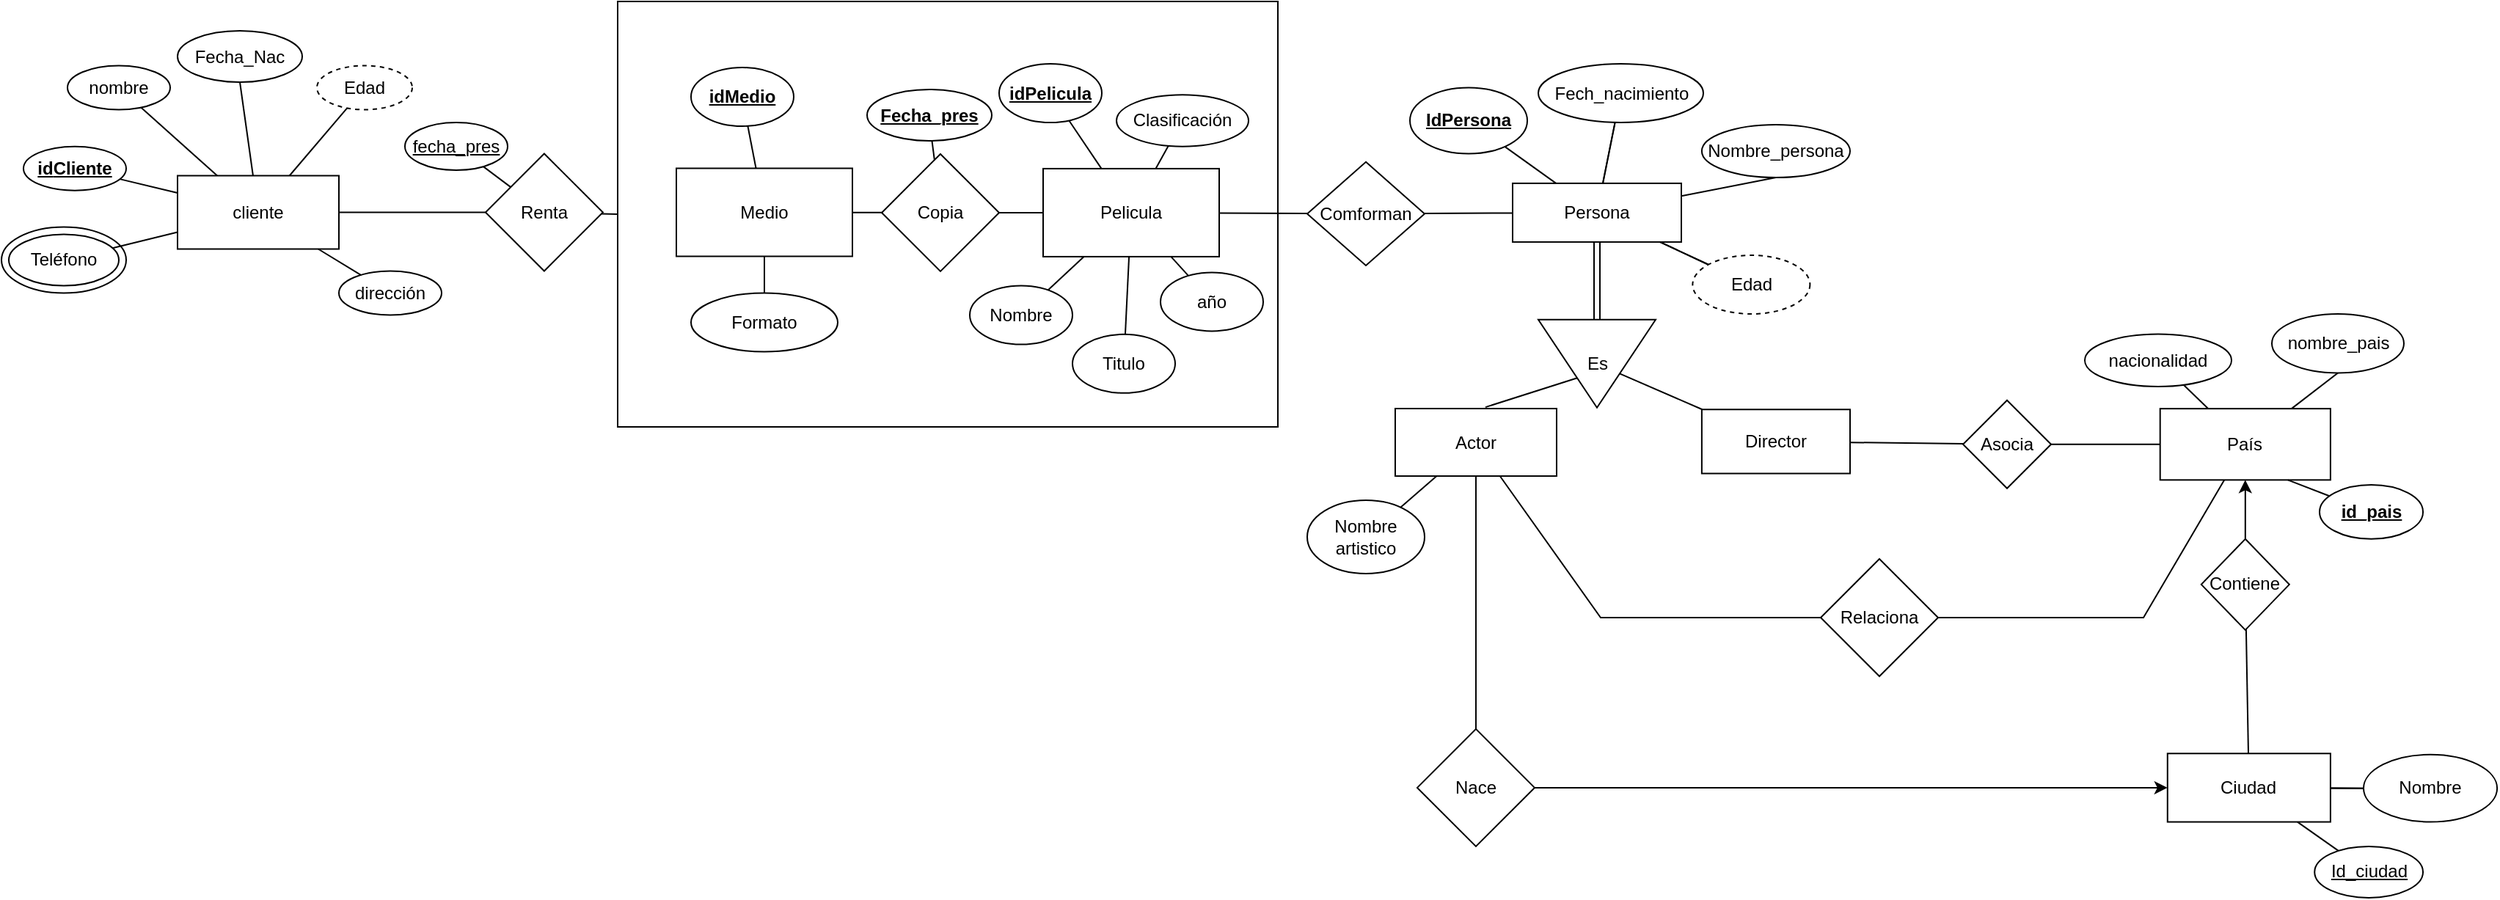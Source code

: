 <mxfile version="17.1.3" type="github">
  <diagram id="XbYHDId6QQW5LhkTKkXW" name="Page-1">
    <mxGraphModel dx="1902" dy="955" grid="1" gridSize="10" guides="1" tooltips="1" connect="1" arrows="1" fold="1" page="1" pageScale="1" pageWidth="1100" pageHeight="850" math="0" shadow="0">
      <root>
        <mxCell id="0" />
        <mxCell id="1" parent="0" />
        <mxCell id="F-Kvo5MLFR0JJEmdqfFO-17" value="" style="rounded=0;whiteSpace=wrap;html=1;fontStyle=5" vertex="1" parent="1">
          <mxGeometry x="450" y="30" width="450" height="290" as="geometry" />
        </mxCell>
        <mxCell id="e1TEVOApzdRCWQLMog-f-6" value="" style="ellipse;whiteSpace=wrap;html=1;rounded=0;" parent="1" vertex="1">
          <mxGeometry x="30" y="183.75" width="85" height="45" as="geometry" />
        </mxCell>
        <mxCell id="vQORHYDYE9qXVt88JkUZ-2" value="" style="rounded=0;orthogonalLoop=1;jettySize=auto;html=1;endArrow=none;endFill=0;" parent="1" source="qhwseymHXmRA8twH0Vjl-1" target="vQORHYDYE9qXVt88JkUZ-1" edge="1">
          <mxGeometry relative="1" as="geometry" />
        </mxCell>
        <mxCell id="e1TEVOApzdRCWQLMog-f-5" value="" style="edgeStyle=none;rounded=0;orthogonalLoop=1;jettySize=auto;html=1;endArrow=none;endFill=0;" parent="1" source="qhwseymHXmRA8twH0Vjl-1" target="e1TEVOApzdRCWQLMog-f-4" edge="1">
          <mxGeometry relative="1" as="geometry" />
        </mxCell>
        <mxCell id="e1TEVOApzdRCWQLMog-f-9" value="" style="edgeStyle=none;rounded=0;orthogonalLoop=1;jettySize=auto;html=1;endArrow=none;endFill=0;entryX=0.5;entryY=1;entryDx=0;entryDy=0;" parent="1" source="qhwseymHXmRA8twH0Vjl-1" target="e1TEVOApzdRCWQLMog-f-8" edge="1">
          <mxGeometry relative="1" as="geometry">
            <mxPoint x="194.407" y="80.292" as="targetPoint" />
          </mxGeometry>
        </mxCell>
        <mxCell id="e1TEVOApzdRCWQLMog-f-16" value="" style="edgeStyle=none;rounded=0;orthogonalLoop=1;jettySize=auto;html=1;endArrow=none;endFill=0;" parent="1" source="qhwseymHXmRA8twH0Vjl-1" target="e1TEVOApzdRCWQLMog-f-15" edge="1">
          <mxGeometry relative="1" as="geometry" />
        </mxCell>
        <mxCell id="e1TEVOApzdRCWQLMog-f-21" value="" style="edgeStyle=none;rounded=0;orthogonalLoop=1;jettySize=auto;html=1;endArrow=none;endFill=0;" parent="1" source="qhwseymHXmRA8twH0Vjl-1" target="e1TEVOApzdRCWQLMog-f-20" edge="1">
          <mxGeometry relative="1" as="geometry" />
        </mxCell>
        <mxCell id="qhwseymHXmRA8twH0Vjl-1" value="cliente" style="rounded=0;whiteSpace=wrap;html=1;" parent="1" vertex="1">
          <mxGeometry x="150" y="148.75" width="110" height="50" as="geometry" />
        </mxCell>
        <mxCell id="vQORHYDYE9qXVt88JkUZ-1" value="&lt;span&gt;id&lt;/span&gt;Cliente" style="ellipse;whiteSpace=wrap;html=1;rounded=0;fontStyle=5" parent="1" vertex="1">
          <mxGeometry x="45" y="128.82" width="70" height="30" as="geometry" />
        </mxCell>
        <mxCell id="YXDesHnkqgXv9jODjz7c-2" value="" style="edgeStyle=none;rounded=0;orthogonalLoop=1;jettySize=auto;html=1;endArrow=none;endFill=0;" parent="1" source="YXDesHnkqgXv9jODjz7c-1" target="qhwseymHXmRA8twH0Vjl-1" edge="1">
          <mxGeometry relative="1" as="geometry" />
        </mxCell>
        <mxCell id="YXDesHnkqgXv9jODjz7c-1" value="nombre&lt;br&gt;" style="ellipse;whiteSpace=wrap;html=1;rounded=0;" parent="1" vertex="1">
          <mxGeometry x="75" y="73.75" width="70" height="30" as="geometry" />
        </mxCell>
        <mxCell id="e1TEVOApzdRCWQLMog-f-40" value="" style="edgeStyle=none;rounded=0;orthogonalLoop=1;jettySize=auto;html=1;endArrow=none;endFill=0;" parent="1" source="YXDesHnkqgXv9jODjz7c-3" target="qhwseymHXmRA8twH0Vjl-1" edge="1">
          <mxGeometry relative="1" as="geometry" />
        </mxCell>
        <mxCell id="YXDesHnkqgXv9jODjz7c-3" value="dirección" style="ellipse;whiteSpace=wrap;html=1;rounded=0;" parent="1" vertex="1">
          <mxGeometry x="260" y="213.75" width="70" height="30" as="geometry" />
        </mxCell>
        <mxCell id="e1TEVOApzdRCWQLMog-f-4" value="Teléfono" style="ellipse;whiteSpace=wrap;html=1;rounded=0;" parent="1" vertex="1">
          <mxGeometry x="35" y="188.75" width="75" height="35" as="geometry" />
        </mxCell>
        <mxCell id="e1TEVOApzdRCWQLMog-f-8" value="Fecha_Nac" style="ellipse;whiteSpace=wrap;html=1;rounded=0;" parent="1" vertex="1">
          <mxGeometry x="150" y="50" width="85" height="35" as="geometry" />
        </mxCell>
        <mxCell id="e1TEVOApzdRCWQLMog-f-15" value="Edad" style="ellipse;whiteSpace=wrap;html=1;rounded=0;dashed=1;" parent="1" vertex="1">
          <mxGeometry x="245" y="73.75" width="65" height="30" as="geometry" />
        </mxCell>
        <mxCell id="e1TEVOApzdRCWQLMog-f-24" value="" style="edgeStyle=none;rounded=0;orthogonalLoop=1;jettySize=auto;html=1;endArrow=none;endFill=0;" parent="1" source="e1TEVOApzdRCWQLMog-f-20" target="e1TEVOApzdRCWQLMog-f-23" edge="1">
          <mxGeometry relative="1" as="geometry" />
        </mxCell>
        <mxCell id="F-Kvo5MLFR0JJEmdqfFO-20" style="edgeStyle=none;rounded=0;orthogonalLoop=1;jettySize=auto;html=1;entryX=0;entryY=0.5;entryDx=0;entryDy=0;endArrow=none;endFill=0;" edge="1" parent="1" source="e1TEVOApzdRCWQLMog-f-20" target="F-Kvo5MLFR0JJEmdqfFO-17">
          <mxGeometry relative="1" as="geometry" />
        </mxCell>
        <mxCell id="e1TEVOApzdRCWQLMog-f-20" value="Renta" style="rhombus;whiteSpace=wrap;html=1;rounded=0;" parent="1" vertex="1">
          <mxGeometry x="359.95" y="133.74" width="80" height="80" as="geometry" />
        </mxCell>
        <mxCell id="e1TEVOApzdRCWQLMog-f-23" value="&lt;u&gt;fecha_pres&lt;/u&gt;" style="ellipse;whiteSpace=wrap;html=1;rounded=0;" parent="1" vertex="1">
          <mxGeometry x="305" y="112.5" width="70" height="32.5" as="geometry" />
        </mxCell>
        <mxCell id="e1TEVOApzdRCWQLMog-f-62" value="" style="edgeStyle=none;rounded=0;orthogonalLoop=1;jettySize=auto;html=1;endArrow=none;endFill=0;exitX=0.559;exitY=-0.021;exitDx=0;exitDy=0;exitPerimeter=0;" parent="1" source="e1TEVOApzdRCWQLMog-f-33" edge="1">
          <mxGeometry relative="1" as="geometry">
            <mxPoint x="1060" y="314.14" as="sourcePoint" />
            <mxPoint x="1110" y="284.76" as="targetPoint" />
          </mxGeometry>
        </mxCell>
        <mxCell id="F-Kvo5MLFR0JJEmdqfFO-49" value="" style="edgeStyle=none;rounded=0;orthogonalLoop=1;jettySize=auto;html=1;endArrow=none;endFill=0;" edge="1" parent="1" source="e1TEVOApzdRCWQLMog-f-33" target="F-Kvo5MLFR0JJEmdqfFO-48">
          <mxGeometry relative="1" as="geometry" />
        </mxCell>
        <mxCell id="F-Kvo5MLFR0JJEmdqfFO-56" value="" style="edgeStyle=none;rounded=0;orthogonalLoop=1;jettySize=auto;html=1;startArrow=none;startFill=0;endArrow=none;endFill=0;" edge="1" parent="1" source="e1TEVOApzdRCWQLMog-f-33" target="F-Kvo5MLFR0JJEmdqfFO-55">
          <mxGeometry relative="1" as="geometry">
            <Array as="points">
              <mxPoint x="1120" y="450" />
            </Array>
          </mxGeometry>
        </mxCell>
        <mxCell id="e1TEVOApzdRCWQLMog-f-33" value="Actor" style="whiteSpace=wrap;html=1;rounded=0;" parent="1" vertex="1">
          <mxGeometry x="979.99" y="307.51" width="110" height="46.01" as="geometry" />
        </mxCell>
        <mxCell id="e1TEVOApzdRCWQLMog-f-45" value="Director" style="whiteSpace=wrap;html=1;rounded=0;" parent="1" vertex="1">
          <mxGeometry x="1188.94" y="308.13" width="101.06" height="43.64" as="geometry" />
        </mxCell>
        <mxCell id="avucB0VCaXHulsLbvV53-25" value="" style="edgeStyle=none;rounded=0;orthogonalLoop=1;jettySize=auto;html=1;endArrow=none;endFill=0;startArrow=none;" parent="1" source="e1TEVOApzdRCWQLMog-f-66" target="e1TEVOApzdRCWQLMog-f-98" edge="1">
          <mxGeometry relative="1" as="geometry" />
        </mxCell>
        <mxCell id="F-Kvo5MLFR0JJEmdqfFO-7" style="edgeStyle=none;rounded=0;orthogonalLoop=1;jettySize=auto;html=1;endArrow=none;endFill=0;" edge="1" parent="1" source="e1TEVOApzdRCWQLMog-f-61" target="e1TEVOApzdRCWQLMog-f-45">
          <mxGeometry relative="1" as="geometry" />
        </mxCell>
        <mxCell id="e1TEVOApzdRCWQLMog-f-61" value="Es" style="triangle;whiteSpace=wrap;html=1;rounded=0;direction=south;horizontal=1;" parent="1" vertex="1">
          <mxGeometry x="1077.5" y="246.91" width="80" height="60" as="geometry" />
        </mxCell>
        <mxCell id="e1TEVOApzdRCWQLMog-f-97" value="" style="edgeStyle=none;rounded=0;orthogonalLoop=1;jettySize=auto;html=1;endArrow=none;endFill=0;entryX=0.5;entryY=1;entryDx=0;entryDy=0;" parent="1" source="e1TEVOApzdRCWQLMog-f-66" target="e1TEVOApzdRCWQLMog-f-96" edge="1">
          <mxGeometry relative="1" as="geometry">
            <mxPoint x="1202.234" y="159.532" as="targetPoint" />
          </mxGeometry>
        </mxCell>
        <mxCell id="e1TEVOApzdRCWQLMog-f-99" value="" style="edgeStyle=none;rounded=0;orthogonalLoop=1;jettySize=auto;html=1;endArrow=none;endFill=0;" parent="1" source="e1TEVOApzdRCWQLMog-f-66" target="e1TEVOApzdRCWQLMog-f-98" edge="1">
          <mxGeometry relative="1" as="geometry" />
        </mxCell>
        <mxCell id="e1TEVOApzdRCWQLMog-f-101" value="" style="edgeStyle=none;rounded=0;orthogonalLoop=1;jettySize=auto;html=1;endArrow=none;endFill=0;" parent="1" source="e1TEVOApzdRCWQLMog-f-66" target="e1TEVOApzdRCWQLMog-f-100" edge="1">
          <mxGeometry relative="1" as="geometry" />
        </mxCell>
        <mxCell id="e1TEVOApzdRCWQLMog-f-157" value="" style="edgeStyle=none;rounded=0;orthogonalLoop=1;jettySize=auto;html=1;startArrow=none;startFill=0;endArrow=none;endFill=0;" parent="1" source="e1TEVOApzdRCWQLMog-f-66" target="e1TEVOApzdRCWQLMog-f-100" edge="1">
          <mxGeometry relative="1" as="geometry" />
        </mxCell>
        <mxCell id="e1TEVOApzdRCWQLMog-f-68" style="edgeStyle=none;rounded=0;orthogonalLoop=1;jettySize=auto;html=1;exitX=0.5;exitY=1;exitDx=0;exitDy=0;endArrow=none;endFill=0;" parent="1" edge="1">
          <mxGeometry relative="1" as="geometry">
            <mxPoint x="744.19" y="269.88" as="sourcePoint" />
            <mxPoint x="744.19" y="269.88" as="targetPoint" />
          </mxGeometry>
        </mxCell>
        <mxCell id="F-Kvo5MLFR0JJEmdqfFO-53" value="" style="edgeStyle=none;rounded=0;orthogonalLoop=1;jettySize=auto;html=1;endArrow=none;endFill=0;" edge="1" parent="1" source="e1TEVOApzdRCWQLMog-f-71" target="e1TEVOApzdRCWQLMog-f-45">
          <mxGeometry relative="1" as="geometry" />
        </mxCell>
        <mxCell id="e1TEVOApzdRCWQLMog-f-71" value="Asocia" style="rhombus;whiteSpace=wrap;html=1;rounded=0;" parent="1" vertex="1">
          <mxGeometry x="1367" y="301.88" width="60" height="60" as="geometry" />
        </mxCell>
        <mxCell id="e1TEVOApzdRCWQLMog-f-75" style="edgeStyle=none;rounded=0;orthogonalLoop=1;jettySize=auto;html=1;exitX=0.5;exitY=1;exitDx=0;exitDy=0;endArrow=none;endFill=0;" parent="1" edge="1">
          <mxGeometry relative="1" as="geometry">
            <mxPoint x="724.075" y="631.44" as="sourcePoint" />
            <mxPoint x="724.075" y="631.44" as="targetPoint" />
          </mxGeometry>
        </mxCell>
        <mxCell id="e1TEVOApzdRCWQLMog-f-76" style="edgeStyle=none;rounded=0;orthogonalLoop=1;jettySize=auto;html=1;exitX=0.5;exitY=1;exitDx=0;exitDy=0;endArrow=none;endFill=0;" parent="1" edge="1">
          <mxGeometry relative="1" as="geometry">
            <mxPoint x="724.075" y="631.44" as="sourcePoint" />
            <mxPoint x="724.075" y="631.44" as="targetPoint" />
          </mxGeometry>
        </mxCell>
        <mxCell id="e1TEVOApzdRCWQLMog-f-77" style="edgeStyle=none;rounded=0;orthogonalLoop=1;jettySize=auto;html=1;exitX=0.5;exitY=1;exitDx=0;exitDy=0;endArrow=none;endFill=0;" parent="1" edge="1">
          <mxGeometry relative="1" as="geometry">
            <mxPoint x="682.445" y="630.87" as="sourcePoint" />
            <mxPoint x="682.445" y="630.87" as="targetPoint" />
          </mxGeometry>
        </mxCell>
        <mxCell id="e1TEVOApzdRCWQLMog-f-120" value="" style="edgeStyle=none;rounded=0;orthogonalLoop=1;jettySize=auto;html=1;endArrow=none;endFill=0;" parent="1" source="e1TEVOApzdRCWQLMog-f-81" target="e1TEVOApzdRCWQLMog-f-82" edge="1">
          <mxGeometry relative="1" as="geometry" />
        </mxCell>
        <mxCell id="e1TEVOApzdRCWQLMog-f-124" value="" style="edgeStyle=none;rounded=0;orthogonalLoop=1;jettySize=auto;html=1;endArrow=none;endFill=0;" parent="1" source="e1TEVOApzdRCWQLMog-f-81" target="e1TEVOApzdRCWQLMog-f-71" edge="1">
          <mxGeometry relative="1" as="geometry" />
        </mxCell>
        <mxCell id="avucB0VCaXHulsLbvV53-6" value="" style="rounded=0;orthogonalLoop=1;jettySize=auto;html=1;endArrow=none;endFill=0;startArrow=classic;startFill=1;" parent="1" source="e1TEVOApzdRCWQLMog-f-81" target="avucB0VCaXHulsLbvV53-5" edge="1">
          <mxGeometry relative="1" as="geometry" />
        </mxCell>
        <mxCell id="e1TEVOApzdRCWQLMog-f-81" value="País" style="rounded=0;whiteSpace=wrap;html=1;" parent="1" vertex="1">
          <mxGeometry x="1501.35" y="307.58" width="116.1" height="48.59" as="geometry" />
        </mxCell>
        <mxCell id="e1TEVOApzdRCWQLMog-f-82" value="nacionalidad" style="ellipse;whiteSpace=wrap;html=1;rounded=0;" parent="1" vertex="1">
          <mxGeometry x="1450" y="256.74" width="100" height="35.77" as="geometry" />
        </mxCell>
        <mxCell id="avucB0VCaXHulsLbvV53-35" value="" style="edgeStyle=none;rounded=0;orthogonalLoop=1;jettySize=auto;html=1;endArrow=none;endFill=0;exitX=0.5;exitY=1;exitDx=0;exitDy=0;" parent="1" source="e1TEVOApzdRCWQLMog-f-83" target="e1TEVOApzdRCWQLMog-f-81" edge="1">
          <mxGeometry relative="1" as="geometry">
            <mxPoint x="1617.783" y="285.301" as="sourcePoint" />
          </mxGeometry>
        </mxCell>
        <mxCell id="e1TEVOApzdRCWQLMog-f-83" value="nombre_pais" style="ellipse;whiteSpace=wrap;html=1;rounded=0;" parent="1" vertex="1">
          <mxGeometry x="1577.5" y="243.01" width="90" height="40.23" as="geometry" />
        </mxCell>
        <mxCell id="e1TEVOApzdRCWQLMog-f-125" style="edgeStyle=none;rounded=0;orthogonalLoop=1;jettySize=auto;html=1;entryX=0.75;entryY=1;entryDx=0;entryDy=0;endArrow=none;endFill=0;" parent="1" source="e1TEVOApzdRCWQLMog-f-89" target="e1TEVOApzdRCWQLMog-f-81" edge="1">
          <mxGeometry relative="1" as="geometry">
            <mxPoint x="1641.695" y="358.01" as="sourcePoint" />
          </mxGeometry>
        </mxCell>
        <mxCell id="e1TEVOApzdRCWQLMog-f-89" value="&lt;b&gt;&lt;u&gt;id_pais&lt;/u&gt;&lt;/b&gt;" style="ellipse;whiteSpace=wrap;html=1;rounded=0;" parent="1" vertex="1">
          <mxGeometry x="1610" y="359.5" width="70.53" height="36.91" as="geometry" />
        </mxCell>
        <mxCell id="e1TEVOApzdRCWQLMog-f-92" style="edgeStyle=none;rounded=0;orthogonalLoop=1;jettySize=auto;html=1;exitX=0.5;exitY=1;exitDx=0;exitDy=0;endArrow=none;endFill=0;" parent="1" edge="1">
          <mxGeometry relative="1" as="geometry">
            <mxPoint x="1267.94" y="311.96" as="sourcePoint" />
            <mxPoint x="1267.94" y="311.96" as="targetPoint" />
          </mxGeometry>
        </mxCell>
        <mxCell id="e1TEVOApzdRCWQLMog-f-96" value="Nombre_persona" style="ellipse;whiteSpace=wrap;html=1;rounded=0;" parent="1" vertex="1">
          <mxGeometry x="1188.94" y="113.96" width="101.06" height="36.04" as="geometry" />
        </mxCell>
        <mxCell id="e1TEVOApzdRCWQLMog-f-98" value="Fech_nacimiento" style="ellipse;whiteSpace=wrap;html=1;rounded=0;" parent="1" vertex="1">
          <mxGeometry x="1077.5" y="72.5" width="112.5" height="40" as="geometry" />
        </mxCell>
        <mxCell id="e1TEVOApzdRCWQLMog-f-100" value="Edad" style="ellipse;whiteSpace=wrap;html=1;rounded=0;dashed=1;" parent="1" vertex="1">
          <mxGeometry x="1182.69" y="203.01" width="80" height="40" as="geometry" />
        </mxCell>
        <mxCell id="e1TEVOApzdRCWQLMog-f-103" style="edgeStyle=none;rounded=0;orthogonalLoop=1;jettySize=auto;html=1;exitX=0;exitY=0.5;exitDx=0;exitDy=0;endArrow=none;endFill=0;" parent="1" source="e1TEVOApzdRCWQLMog-f-66" target="e1TEVOApzdRCWQLMog-f-66" edge="1">
          <mxGeometry relative="1" as="geometry" />
        </mxCell>
        <mxCell id="e1TEVOApzdRCWQLMog-f-104" style="edgeStyle=none;rounded=0;orthogonalLoop=1;jettySize=auto;html=1;exitX=0.75;exitY=0;exitDx=0;exitDy=0;endArrow=none;endFill=0;" parent="1" source="e1TEVOApzdRCWQLMog-f-66" target="e1TEVOApzdRCWQLMog-f-66" edge="1">
          <mxGeometry relative="1" as="geometry" />
        </mxCell>
        <mxCell id="KeWiGIRZNDUcGX5Lr0Es-76" style="edgeStyle=none;rounded=0;orthogonalLoop=1;jettySize=auto;html=1;exitX=0.5;exitY=0;exitDx=0;exitDy=0;endArrow=none;endFill=0;" parent="1" source="YXDesHnkqgXv9jODjz7c-3" target="YXDesHnkqgXv9jODjz7c-3" edge="1">
          <mxGeometry relative="1" as="geometry" />
        </mxCell>
        <mxCell id="avucB0VCaXHulsLbvV53-5" value="Contiene" style="rhombus;whiteSpace=wrap;html=1;rounded=0;" parent="1" vertex="1">
          <mxGeometry x="1529.4" y="396.41" width="60" height="62.04" as="geometry" />
        </mxCell>
        <mxCell id="IDhsBv1kv3w5sqmUTl4b-25" value="" style="edgeStyle=none;rounded=0;orthogonalLoop=1;jettySize=auto;html=1;startArrow=none;startFill=0;endArrow=none;endFill=0;" parent="1" source="avucB0VCaXHulsLbvV53-9" target="IDhsBv1kv3w5sqmUTl4b-24" edge="1">
          <mxGeometry relative="1" as="geometry" />
        </mxCell>
        <mxCell id="IDhsBv1kv3w5sqmUTl4b-26" value="" style="edgeStyle=none;rounded=0;orthogonalLoop=1;jettySize=auto;html=1;startArrow=none;startFill=0;endArrow=none;endFill=0;" parent="1" source="avucB0VCaXHulsLbvV53-9" target="IDhsBv1kv3w5sqmUTl4b-24" edge="1">
          <mxGeometry relative="1" as="geometry" />
        </mxCell>
        <mxCell id="IDhsBv1kv3w5sqmUTl4b-28" value="" style="edgeStyle=none;rounded=0;orthogonalLoop=1;jettySize=auto;html=1;startArrow=none;startFill=0;endArrow=none;endFill=0;" parent="1" source="avucB0VCaXHulsLbvV53-9" target="IDhsBv1kv3w5sqmUTl4b-27" edge="1">
          <mxGeometry relative="1" as="geometry" />
        </mxCell>
        <mxCell id="F-Kvo5MLFR0JJEmdqfFO-51" value="" style="edgeStyle=none;rounded=0;orthogonalLoop=1;jettySize=auto;html=1;endArrow=none;endFill=0;" edge="1" parent="1" source="avucB0VCaXHulsLbvV53-9" target="avucB0VCaXHulsLbvV53-5">
          <mxGeometry relative="1" as="geometry">
            <Array as="points" />
          </mxGeometry>
        </mxCell>
        <mxCell id="avucB0VCaXHulsLbvV53-9" value="Ciudad" style="whiteSpace=wrap;html=1;rounded=0;" parent="1" vertex="1">
          <mxGeometry x="1506.39" y="542.64" width="111.06" height="46.64" as="geometry" />
        </mxCell>
        <mxCell id="avucB0VCaXHulsLbvV53-21" value="" style="edgeStyle=none;rounded=0;orthogonalLoop=1;jettySize=auto;html=1;endArrow=none;endFill=0;" parent="1" source="avucB0VCaXHulsLbvV53-19" target="e1TEVOApzdRCWQLMog-f-66" edge="1">
          <mxGeometry relative="1" as="geometry">
            <mxPoint x="988.343" y="175.897" as="sourcePoint" />
          </mxGeometry>
        </mxCell>
        <mxCell id="F-Kvo5MLFR0JJEmdqfFO-22" style="edgeStyle=none;rounded=0;orthogonalLoop=1;jettySize=auto;html=1;endArrow=none;endFill=0;" edge="1" parent="1" source="avucB0VCaXHulsLbvV53-19" target="F-Kvo5MLFR0JJEmdqfFO-21">
          <mxGeometry relative="1" as="geometry" />
        </mxCell>
        <mxCell id="avucB0VCaXHulsLbvV53-19" value="Comforman" style="rhombus;whiteSpace=wrap;html=1;rounded=0;" parent="1" vertex="1">
          <mxGeometry x="920" y="139.42" width="80" height="70.58" as="geometry" />
        </mxCell>
        <mxCell id="F-Kvo5MLFR0JJEmdqfFO-36" value="" style="edgeStyle=none;rounded=0;orthogonalLoop=1;jettySize=auto;html=1;endArrow=none;endFill=0;" edge="1" parent="1" source="e1TEVOApzdRCWQLMog-f-66" target="F-Kvo5MLFR0JJEmdqfFO-35">
          <mxGeometry relative="1" as="geometry" />
        </mxCell>
        <mxCell id="e1TEVOApzdRCWQLMog-f-66" value="Persona" style="whiteSpace=wrap;html=1;rounded=0;" parent="1" vertex="1">
          <mxGeometry x="1060" y="153.96" width="115" height="40" as="geometry" />
        </mxCell>
        <mxCell id="avucB0VCaXHulsLbvV53-38" style="edgeStyle=none;rounded=0;orthogonalLoop=1;jettySize=auto;html=1;exitX=0.5;exitY=1;exitDx=0;exitDy=0;endArrow=none;endFill=0;" parent="1" edge="1">
          <mxGeometry relative="1" as="geometry">
            <mxPoint x="1034.995" y="418.15" as="sourcePoint" />
            <mxPoint x="1034.995" y="418.15" as="targetPoint" />
          </mxGeometry>
        </mxCell>
        <mxCell id="IDhsBv1kv3w5sqmUTl4b-24" value="Nombre" style="ellipse;whiteSpace=wrap;html=1;rounded=0;" parent="1" vertex="1">
          <mxGeometry x="1640.0" y="543.38" width="91.06" height="45.9" as="geometry" />
        </mxCell>
        <mxCell id="IDhsBv1kv3w5sqmUTl4b-27" value="&lt;u&gt;Id_ciudad&lt;/u&gt;" style="ellipse;whiteSpace=wrap;html=1;rounded=0;" parent="1" vertex="1">
          <mxGeometry x="1606.61" y="605.95" width="73.92" height="35" as="geometry" />
        </mxCell>
        <mxCell id="F-Kvo5MLFR0JJEmdqfFO-16" value="" style="edgeStyle=none;rounded=0;orthogonalLoop=1;jettySize=auto;html=1;endArrow=none;endFill=0;" edge="1" parent="1" source="F-Kvo5MLFR0JJEmdqfFO-2" target="F-Kvo5MLFR0JJEmdqfFO-15">
          <mxGeometry relative="1" as="geometry" />
        </mxCell>
        <mxCell id="F-Kvo5MLFR0JJEmdqfFO-2" value="Medio" style="whiteSpace=wrap;html=1;rounded=0;" vertex="1" parent="1">
          <mxGeometry x="490" y="143.74" width="120" height="60" as="geometry" />
        </mxCell>
        <mxCell id="F-Kvo5MLFR0JJEmdqfFO-13" value="" style="shape=link;html=1;rounded=0;endArrow=none;endFill=0;exitX=0;exitY=0.5;exitDx=0;exitDy=0;" edge="1" parent="1" source="e1TEVOApzdRCWQLMog-f-61" target="e1TEVOApzdRCWQLMog-f-66">
          <mxGeometry relative="1" as="geometry">
            <mxPoint x="1044.21" y="227.95" as="sourcePoint" />
            <mxPoint x="1204.21" y="227.95" as="targetPoint" />
          </mxGeometry>
        </mxCell>
        <mxCell id="F-Kvo5MLFR0JJEmdqfFO-23" value="" style="edgeStyle=none;rounded=0;orthogonalLoop=1;jettySize=auto;html=1;endArrow=none;endFill=0;" edge="1" parent="1" source="F-Kvo5MLFR0JJEmdqfFO-15" target="F-Kvo5MLFR0JJEmdqfFO-21">
          <mxGeometry relative="1" as="geometry" />
        </mxCell>
        <mxCell id="F-Kvo5MLFR0JJEmdqfFO-15" value="Copia" style="rhombus;whiteSpace=wrap;html=1;rounded=0;" vertex="1" parent="1">
          <mxGeometry x="630" y="133.96" width="80" height="80" as="geometry" />
        </mxCell>
        <mxCell id="F-Kvo5MLFR0JJEmdqfFO-42" value="" style="edgeStyle=none;rounded=0;orthogonalLoop=1;jettySize=auto;html=1;endArrow=none;endFill=0;" edge="1" parent="1" source="F-Kvo5MLFR0JJEmdqfFO-21" target="F-Kvo5MLFR0JJEmdqfFO-39">
          <mxGeometry relative="1" as="geometry" />
        </mxCell>
        <mxCell id="F-Kvo5MLFR0JJEmdqfFO-44" value="" style="edgeStyle=none;rounded=0;orthogonalLoop=1;jettySize=auto;html=1;endArrow=none;endFill=0;" edge="1" parent="1" source="F-Kvo5MLFR0JJEmdqfFO-21" target="F-Kvo5MLFR0JJEmdqfFO-38">
          <mxGeometry relative="1" as="geometry" />
        </mxCell>
        <mxCell id="F-Kvo5MLFR0JJEmdqfFO-21" value="Pelicula" style="rounded=0;whiteSpace=wrap;html=1;" vertex="1" parent="1">
          <mxGeometry x="740" y="143.96" width="120" height="60" as="geometry" />
        </mxCell>
        <mxCell id="F-Kvo5MLFR0JJEmdqfFO-25" value="" style="edgeStyle=none;rounded=0;orthogonalLoop=1;jettySize=auto;html=1;endArrow=none;endFill=0;" edge="1" parent="1" source="F-Kvo5MLFR0JJEmdqfFO-24" target="F-Kvo5MLFR0JJEmdqfFO-2">
          <mxGeometry relative="1" as="geometry" />
        </mxCell>
        <mxCell id="F-Kvo5MLFR0JJEmdqfFO-24" value="idMedio" style="ellipse;whiteSpace=wrap;html=1;rounded=0;fontStyle=5" vertex="1" parent="1">
          <mxGeometry x="500" y="75" width="70" height="40" as="geometry" />
        </mxCell>
        <mxCell id="F-Kvo5MLFR0JJEmdqfFO-27" value="" style="edgeStyle=none;rounded=0;orthogonalLoop=1;jettySize=auto;html=1;endArrow=none;endFill=0;" edge="1" parent="1" source="F-Kvo5MLFR0JJEmdqfFO-26" target="F-Kvo5MLFR0JJEmdqfFO-21">
          <mxGeometry relative="1" as="geometry" />
        </mxCell>
        <mxCell id="F-Kvo5MLFR0JJEmdqfFO-26" value="idPelicula" style="ellipse;whiteSpace=wrap;html=1;rounded=0;fontStyle=5" vertex="1" parent="1">
          <mxGeometry x="710" y="72.5" width="70" height="40" as="geometry" />
        </mxCell>
        <mxCell id="F-Kvo5MLFR0JJEmdqfFO-29" value="" style="edgeStyle=none;rounded=0;orthogonalLoop=1;jettySize=auto;html=1;endArrow=none;endFill=0;" edge="1" parent="1" source="F-Kvo5MLFR0JJEmdqfFO-28" target="F-Kvo5MLFR0JJEmdqfFO-15">
          <mxGeometry relative="1" as="geometry" />
        </mxCell>
        <mxCell id="F-Kvo5MLFR0JJEmdqfFO-28" value="Fecha_pres" style="ellipse;whiteSpace=wrap;html=1;rounded=0;fontStyle=5" vertex="1" parent="1">
          <mxGeometry x="620" y="90" width="85" height="35" as="geometry" />
        </mxCell>
        <mxCell id="F-Kvo5MLFR0JJEmdqfFO-31" value="" style="edgeStyle=none;rounded=0;orthogonalLoop=1;jettySize=auto;html=1;endArrow=none;endFill=0;" edge="1" parent="1" source="F-Kvo5MLFR0JJEmdqfFO-30" target="F-Kvo5MLFR0JJEmdqfFO-21">
          <mxGeometry relative="1" as="geometry" />
        </mxCell>
        <mxCell id="F-Kvo5MLFR0JJEmdqfFO-30" value="Nombre" style="ellipse;whiteSpace=wrap;html=1;rounded=0;" vertex="1" parent="1">
          <mxGeometry x="690" y="223.75" width="70" height="40" as="geometry" />
        </mxCell>
        <mxCell id="F-Kvo5MLFR0JJEmdqfFO-34" value="" style="edgeStyle=none;rounded=0;orthogonalLoop=1;jettySize=auto;html=1;endArrow=none;endFill=0;" edge="1" parent="1" source="F-Kvo5MLFR0JJEmdqfFO-33" target="e1TEVOApzdRCWQLMog-f-33">
          <mxGeometry relative="1" as="geometry" />
        </mxCell>
        <mxCell id="F-Kvo5MLFR0JJEmdqfFO-33" value="Nombre artistico" style="ellipse;whiteSpace=wrap;html=1;rounded=0;align=center;" vertex="1" parent="1">
          <mxGeometry x="920" y="370" width="80" height="50" as="geometry" />
        </mxCell>
        <mxCell id="F-Kvo5MLFR0JJEmdqfFO-35" value="&lt;u&gt;&lt;b&gt;IdPersona&lt;/b&gt;&lt;/u&gt;" style="ellipse;whiteSpace=wrap;html=1;rounded=0;" vertex="1" parent="1">
          <mxGeometry x="990.01" y="88.74" width="80" height="45" as="geometry" />
        </mxCell>
        <mxCell id="F-Kvo5MLFR0JJEmdqfFO-40" value="" style="edgeStyle=none;rounded=0;orthogonalLoop=1;jettySize=auto;html=1;endArrow=none;endFill=0;" edge="1" parent="1" source="F-Kvo5MLFR0JJEmdqfFO-37" target="F-Kvo5MLFR0JJEmdqfFO-21">
          <mxGeometry relative="1" as="geometry" />
        </mxCell>
        <mxCell id="F-Kvo5MLFR0JJEmdqfFO-37" value="año" style="ellipse;whiteSpace=wrap;html=1;rounded=0;" vertex="1" parent="1">
          <mxGeometry x="820" y="214.72" width="70" height="40" as="geometry" />
        </mxCell>
        <mxCell id="F-Kvo5MLFR0JJEmdqfFO-38" value="Titulo" style="ellipse;whiteSpace=wrap;html=1;rounded=0;" vertex="1" parent="1">
          <mxGeometry x="760" y="256.91" width="70" height="40" as="geometry" />
        </mxCell>
        <mxCell id="F-Kvo5MLFR0JJEmdqfFO-39" value="Clasificación" style="ellipse;whiteSpace=wrap;html=1;rounded=0;" vertex="1" parent="1">
          <mxGeometry x="790" y="93.66" width="90" height="35.16" as="geometry" />
        </mxCell>
        <mxCell id="F-Kvo5MLFR0JJEmdqfFO-46" value="" style="edgeStyle=none;rounded=0;orthogonalLoop=1;jettySize=auto;html=1;endArrow=none;endFill=0;" edge="1" parent="1" source="F-Kvo5MLFR0JJEmdqfFO-45" target="F-Kvo5MLFR0JJEmdqfFO-2">
          <mxGeometry relative="1" as="geometry" />
        </mxCell>
        <mxCell id="F-Kvo5MLFR0JJEmdqfFO-45" value="Formato" style="ellipse;whiteSpace=wrap;html=1;rounded=0;" vertex="1" parent="1">
          <mxGeometry x="500" y="228.75" width="100" height="40" as="geometry" />
        </mxCell>
        <mxCell id="F-Kvo5MLFR0JJEmdqfFO-50" style="edgeStyle=none;rounded=0;orthogonalLoop=1;jettySize=auto;html=1;endArrow=classic;endFill=1;" edge="1" parent="1" source="F-Kvo5MLFR0JJEmdqfFO-48" target="avucB0VCaXHulsLbvV53-9">
          <mxGeometry relative="1" as="geometry" />
        </mxCell>
        <mxCell id="F-Kvo5MLFR0JJEmdqfFO-48" value="Nace" style="rhombus;whiteSpace=wrap;html=1;rounded=0;" vertex="1" parent="1">
          <mxGeometry x="994.99" y="525.955" width="80" height="80" as="geometry" />
        </mxCell>
        <mxCell id="F-Kvo5MLFR0JJEmdqfFO-57" style="edgeStyle=none;rounded=0;orthogonalLoop=1;jettySize=auto;html=1;startArrow=none;startFill=0;endArrow=none;endFill=0;" edge="1" parent="1" source="F-Kvo5MLFR0JJEmdqfFO-55" target="e1TEVOApzdRCWQLMog-f-81">
          <mxGeometry relative="1" as="geometry">
            <Array as="points">
              <mxPoint x="1490" y="450" />
            </Array>
          </mxGeometry>
        </mxCell>
        <mxCell id="F-Kvo5MLFR0JJEmdqfFO-55" value="&lt;div&gt;Relaciona&lt;br&gt;&lt;/div&gt;" style="rhombus;whiteSpace=wrap;html=1;rounded=0;" vertex="1" parent="1">
          <mxGeometry x="1270" y="409.995" width="80" height="80" as="geometry" />
        </mxCell>
      </root>
    </mxGraphModel>
  </diagram>
</mxfile>
